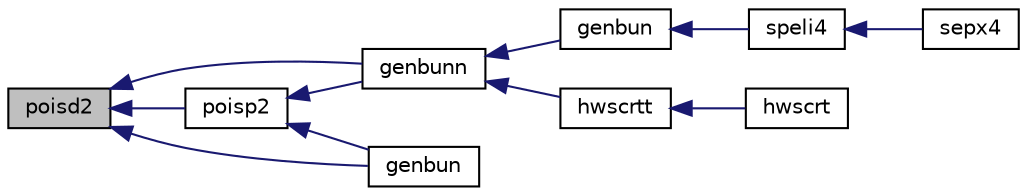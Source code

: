 digraph "poisd2"
{
  edge [fontname="Helvetica",fontsize="10",labelfontname="Helvetica",labelfontsize="10"];
  node [fontname="Helvetica",fontsize="10",shape=record];
  rankdir="LR";
  Node1 [label="poisd2",height=0.2,width=0.4,color="black", fillcolor="grey75", style="filled", fontcolor="black"];
  Node1 -> Node2 [dir="back",color="midnightblue",fontsize="10",style="solid",fontname="Helvetica"];
  Node2 [label="genbunn",height=0.2,width=0.4,color="black", fillcolor="white", style="filled",URL="$genbun_8f.html#a84efdaa64a5ea5a70e43a16b743279e9"];
  Node2 -> Node3 [dir="back",color="midnightblue",fontsize="10",style="solid",fontname="Helvetica"];
  Node3 [label="genbun",height=0.2,width=0.4,color="black", fillcolor="white", style="filled",URL="$genbun_8f.html#a3d194cbf4bd93aac8206ca4df3068ee9"];
  Node3 -> Node4 [dir="back",color="midnightblue",fontsize="10",style="solid",fontname="Helvetica"];
  Node4 [label="speli4",height=0.2,width=0.4,color="black", fillcolor="white", style="filled",URL="$poisson_8f.html#a5dc2044995a8b7eba5b7d6e919f893e1"];
  Node4 -> Node5 [dir="back",color="midnightblue",fontsize="10",style="solid",fontname="Helvetica"];
  Node5 [label="sepx4",height=0.2,width=0.4,color="black", fillcolor="white", style="filled",URL="$poisson_8f.html#a3bae4b2dbb12aa9ef1982c25a75b4dad"];
  Node2 -> Node6 [dir="back",color="midnightblue",fontsize="10",style="solid",fontname="Helvetica"];
  Node6 [label="hwscrtt",height=0.2,width=0.4,color="black", fillcolor="white", style="filled",URL="$hwscrt_8f.html#a4326581b64dbb81606edbc02efaef54f"];
  Node6 -> Node7 [dir="back",color="midnightblue",fontsize="10",style="solid",fontname="Helvetica"];
  Node7 [label="hwscrt",height=0.2,width=0.4,color="black", fillcolor="white", style="filled",URL="$hwscrt_8f.html#a56abb5c96afe821e6901842afb8ca482"];
  Node1 -> Node8 [dir="back",color="midnightblue",fontsize="10",style="solid",fontname="Helvetica"];
  Node8 [label="poisp2",height=0.2,width=0.4,color="black", fillcolor="white", style="filled",URL="$genbun_8f.html#aaa1fe08ecf01ed90ae4a2c1cf5be95ce"];
  Node8 -> Node2 [dir="back",color="midnightblue",fontsize="10",style="solid",fontname="Helvetica"];
  Node8 -> Node9 [dir="back",color="midnightblue",fontsize="10",style="solid",fontname="Helvetica"];
  Node9 [label="genbun",height=0.2,width=0.4,color="black", fillcolor="white", style="filled",URL="$poisson_8f.html#ad1505c36f22eafeef816abf4e9e81554"];
  Node1 -> Node9 [dir="back",color="midnightblue",fontsize="10",style="solid",fontname="Helvetica"];
}
